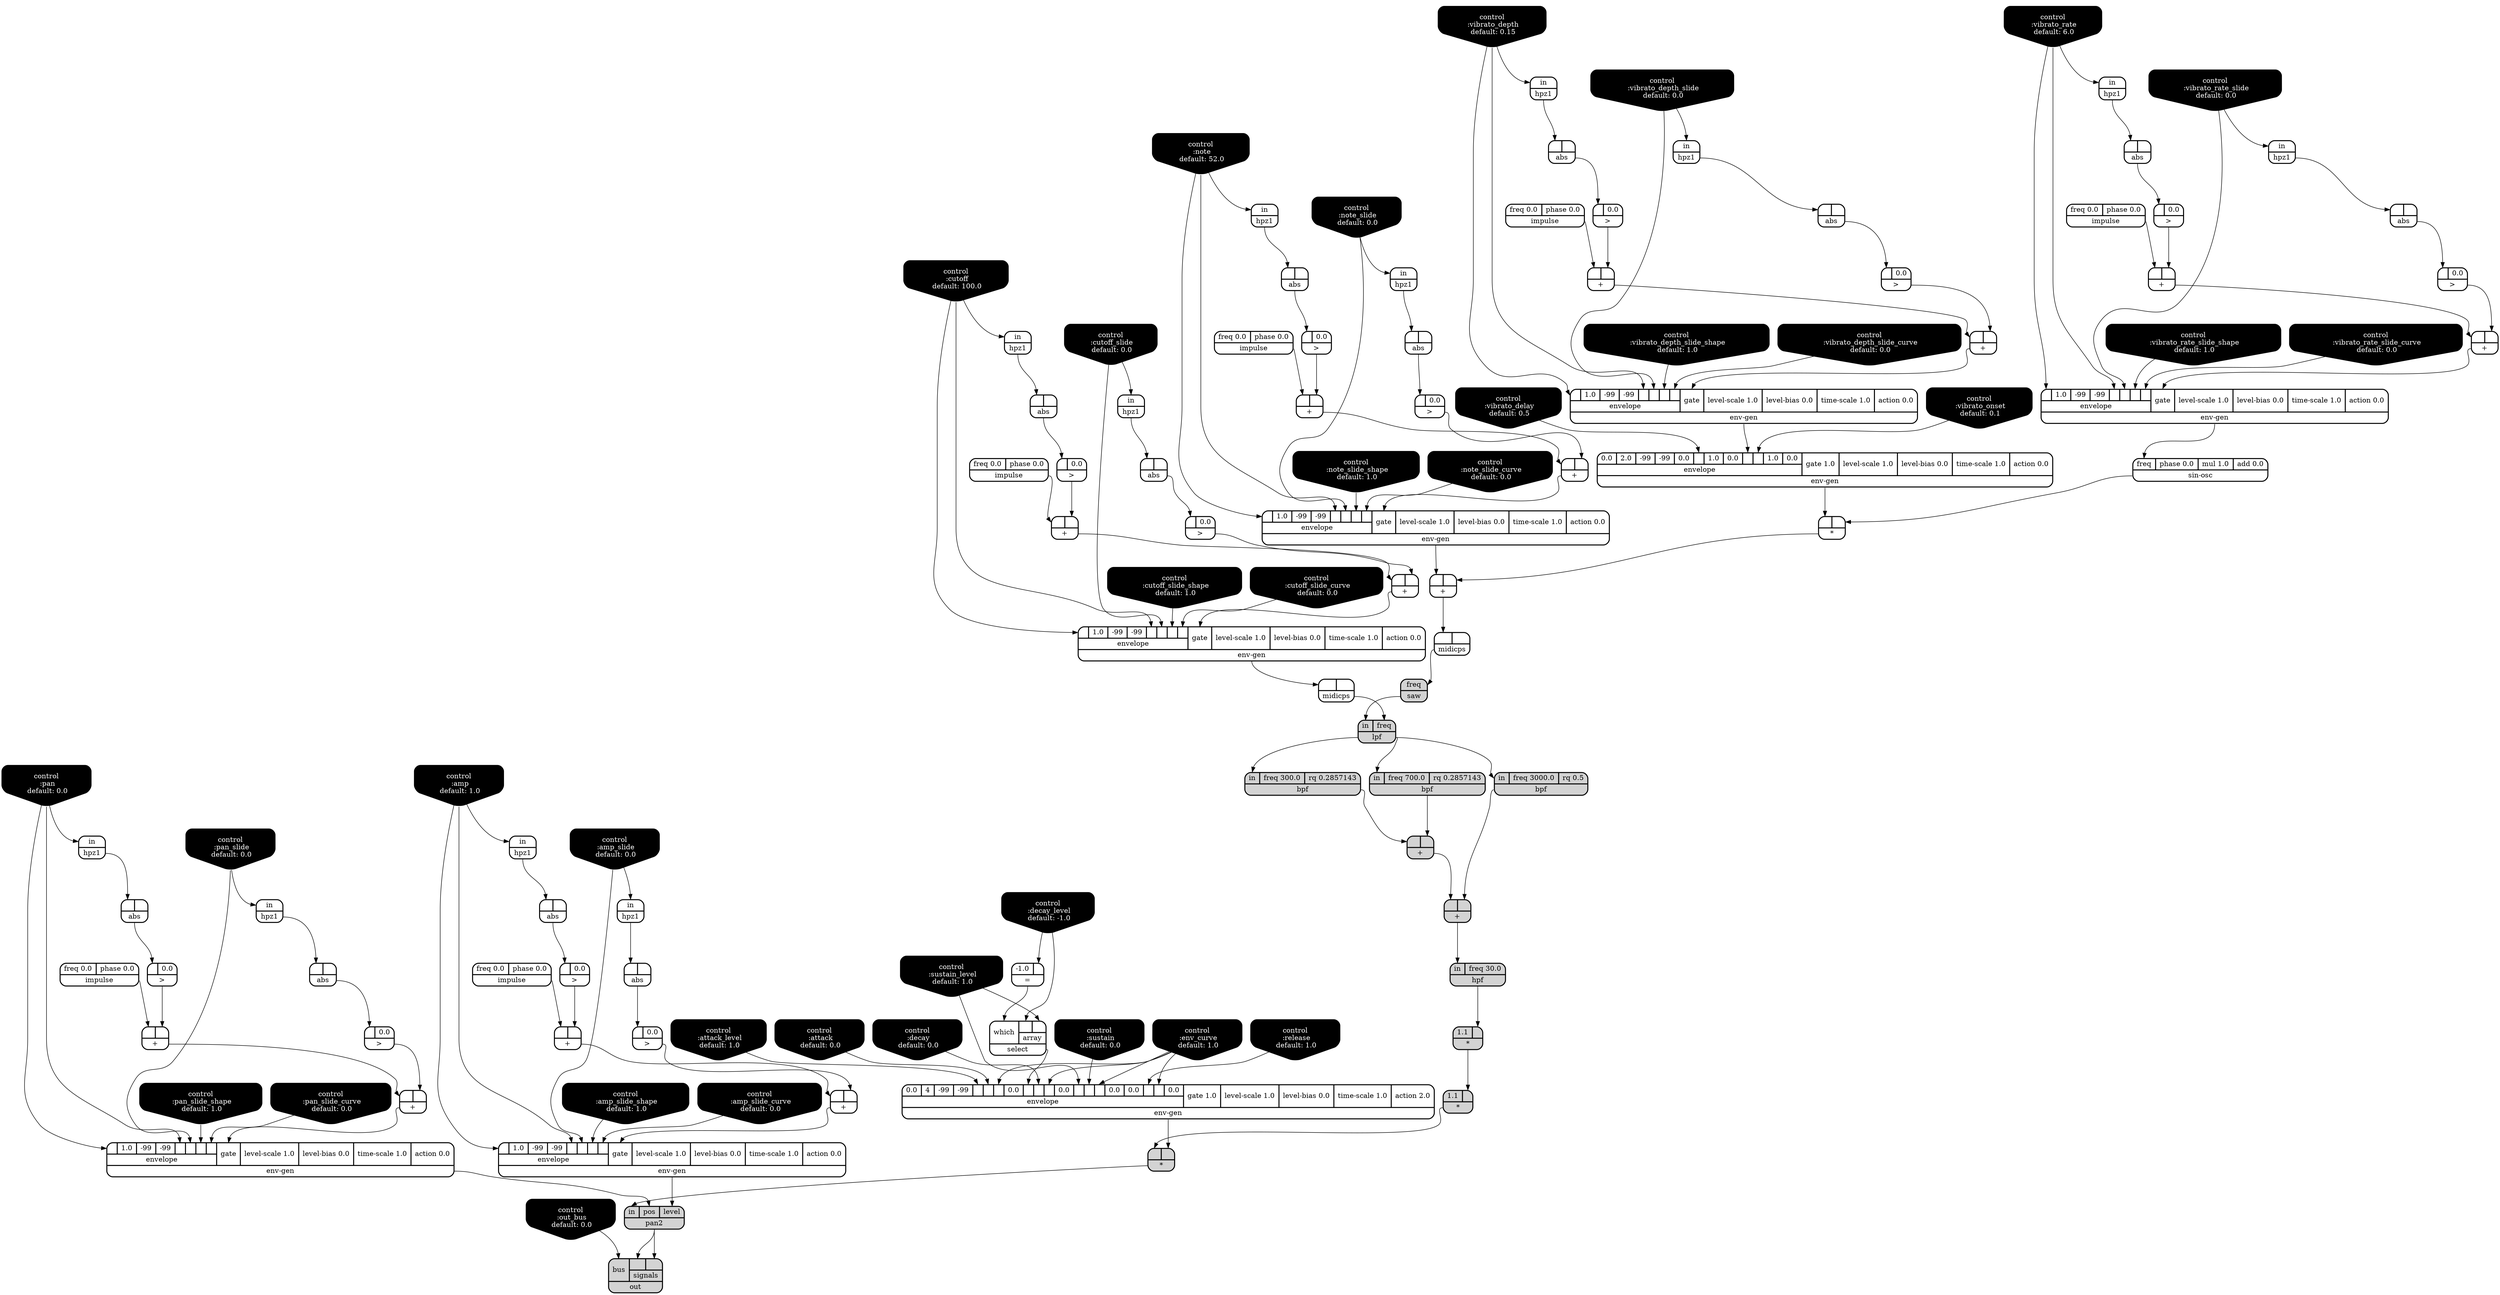digraph synthdef {
67 [label = "{{ <a> |<b> } |<__UG_NAME__>* }" style="bold, rounded" shape=record rankdir=LR];
105 [label = "{{ <a> 1.1|<b> } |<__UG_NAME__>* }" style="filled, bold, rounded"  shape=record rankdir=LR];
106 [label = "{{ <a> 1.1|<b> } |<__UG_NAME__>* }" style="filled, bold, rounded"  shape=record rankdir=LR];
108 [label = "{{ <a> |<b> } |<__UG_NAME__>* }" style="filled, bold, rounded"  shape=record rankdir=LR];
45 [label = "{{ <a> |<b> } |<__UG_NAME__>+ }" style="bold, rounded" shape=record rankdir=LR];
49 [label = "{{ <a> |<b> } |<__UG_NAME__>+ }" style="bold, rounded" shape=record rankdir=LR];
55 [label = "{{ <a> |<b> } |<__UG_NAME__>+ }" style="bold, rounded" shape=record rankdir=LR];
57 [label = "{{ <a> |<b> } |<__UG_NAME__>+ }" style="bold, rounded" shape=record rankdir=LR];
61 [label = "{{ <a> |<b> } |<__UG_NAME__>+ }" style="bold, rounded" shape=record rankdir=LR];
64 [label = "{{ <a> |<b> } |<__UG_NAME__>+ }" style="bold, rounded" shape=record rankdir=LR];
68 [label = "{{ <a> |<b> } |<__UG_NAME__>+ }" style="bold, rounded" shape=record rankdir=LR];
75 [label = "{{ <a> |<b> } |<__UG_NAME__>+ }" style="bold, rounded" shape=record rankdir=LR];
79 [label = "{{ <a> |<b> } |<__UG_NAME__>+ }" style="bold, rounded" shape=record rankdir=LR];
85 [label = "{{ <a> |<b> } |<__UG_NAME__>+ }" style="filled, bold, rounded"  shape=record rankdir=LR];
87 [label = "{{ <a> |<b> } |<__UG_NAME__>+ }" style="filled, bold, rounded"  shape=record rankdir=LR];
92 [label = "{{ <a> |<b> } |<__UG_NAME__>+ }" style="bold, rounded" shape=record rankdir=LR];
97 [label = "{{ <a> |<b> } |<__UG_NAME__>+ }" style="bold, rounded" shape=record rankdir=LR];
101 [label = "{{ <a> |<b> } |<__UG_NAME__>+ }" style="bold, rounded" shape=record rankdir=LR];
112 [label = "{{ <a> |<b> } |<__UG_NAME__>+ }" style="bold, rounded" shape=record rankdir=LR];
102 [label = "{{ <a> -1.0|<b> } |<__UG_NAME__>= }" style="bold, rounded" shape=record rankdir=LR];
40 [label = "{{ <a> |<b> 0.0} |<__UG_NAME__>\> }" style="bold, rounded" shape=record rankdir=LR];
44 [label = "{{ <a> |<b> 0.0} |<__UG_NAME__>\> }" style="bold, rounded" shape=record rankdir=LR];
48 [label = "{{ <a> |<b> 0.0} |<__UG_NAME__>\> }" style="bold, rounded" shape=record rankdir=LR];
54 [label = "{{ <a> |<b> 0.0} |<__UG_NAME__>\> }" style="bold, rounded" shape=record rankdir=LR];
56 [label = "{{ <a> |<b> 0.0} |<__UG_NAME__>\> }" style="bold, rounded" shape=record rankdir=LR];
63 [label = "{{ <a> |<b> 0.0} |<__UG_NAME__>\> }" style="bold, rounded" shape=record rankdir=LR];
74 [label = "{{ <a> |<b> 0.0} |<__UG_NAME__>\> }" style="bold, rounded" shape=record rankdir=LR];
78 [label = "{{ <a> |<b> 0.0} |<__UG_NAME__>\> }" style="bold, rounded" shape=record rankdir=LR];
91 [label = "{{ <a> |<b> 0.0} |<__UG_NAME__>\> }" style="bold, rounded" shape=record rankdir=LR];
96 [label = "{{ <a> |<b> 0.0} |<__UG_NAME__>\> }" style="bold, rounded" shape=record rankdir=LR];
100 [label = "{{ <a> |<b> 0.0} |<__UG_NAME__>\> }" style="bold, rounded" shape=record rankdir=LR];
111 [label = "{{ <a> |<b> 0.0} |<__UG_NAME__>\> }" style="bold, rounded" shape=record rankdir=LR];
36 [label = "{{ <a> |<b> } |<__UG_NAME__>abs }" style="bold, rounded" shape=record rankdir=LR];
39 [label = "{{ <a> |<b> } |<__UG_NAME__>abs }" style="bold, rounded" shape=record rankdir=LR];
43 [label = "{{ <a> |<b> } |<__UG_NAME__>abs }" style="bold, rounded" shape=record rankdir=LR];
47 [label = "{{ <a> |<b> } |<__UG_NAME__>abs }" style="bold, rounded" shape=record rankdir=LR];
53 [label = "{{ <a> |<b> } |<__UG_NAME__>abs }" style="bold, rounded" shape=record rankdir=LR];
62 [label = "{{ <a> |<b> } |<__UG_NAME__>abs }" style="bold, rounded" shape=record rankdir=LR];
73 [label = "{{ <a> |<b> } |<__UG_NAME__>abs }" style="bold, rounded" shape=record rankdir=LR];
77 [label = "{{ <a> |<b> } |<__UG_NAME__>abs }" style="bold, rounded" shape=record rankdir=LR];
90 [label = "{{ <a> |<b> } |<__UG_NAME__>abs }" style="bold, rounded" shape=record rankdir=LR];
95 [label = "{{ <a> |<b> } |<__UG_NAME__>abs }" style="bold, rounded" shape=record rankdir=LR];
99 [label = "{{ <a> |<b> } |<__UG_NAME__>abs }" style="bold, rounded" shape=record rankdir=LR];
110 [label = "{{ <a> |<b> } |<__UG_NAME__>abs }" style="bold, rounded" shape=record rankdir=LR];
83 [label = "{{ <in> in|<freq> freq 300.0|<rq> rq 0.2857143} |<__UG_NAME__>bpf }" style="filled, bold, rounded"  shape=record rankdir=LR];
84 [label = "{{ <in> in|<freq> freq 700.0|<rq> rq 0.2857143} |<__UG_NAME__>bpf }" style="filled, bold, rounded"  shape=record rankdir=LR];
86 [label = "{{ <in> in|<freq> freq 3000.0|<rq> rq 0.5} |<__UG_NAME__>bpf }" style="filled, bold, rounded"  shape=record rankdir=LR];
0 [label = "control
 :note
 default: 52.0" shape=invhouse style="rounded, filled, bold" fillcolor=black fontcolor=white ]; 
1 [label = "control
 :note_slide
 default: 0.0" shape=invhouse style="rounded, filled, bold" fillcolor=black fontcolor=white ]; 
2 [label = "control
 :note_slide_shape
 default: 1.0" shape=invhouse style="rounded, filled, bold" fillcolor=black fontcolor=white ]; 
3 [label = "control
 :note_slide_curve
 default: 0.0" shape=invhouse style="rounded, filled, bold" fillcolor=black fontcolor=white ]; 
4 [label = "control
 :amp
 default: 1.0" shape=invhouse style="rounded, filled, bold" fillcolor=black fontcolor=white ]; 
5 [label = "control
 :amp_slide
 default: 0.0" shape=invhouse style="rounded, filled, bold" fillcolor=black fontcolor=white ]; 
6 [label = "control
 :amp_slide_shape
 default: 1.0" shape=invhouse style="rounded, filled, bold" fillcolor=black fontcolor=white ]; 
7 [label = "control
 :amp_slide_curve
 default: 0.0" shape=invhouse style="rounded, filled, bold" fillcolor=black fontcolor=white ]; 
8 [label = "control
 :pan
 default: 0.0" shape=invhouse style="rounded, filled, bold" fillcolor=black fontcolor=white ]; 
9 [label = "control
 :pan_slide
 default: 0.0" shape=invhouse style="rounded, filled, bold" fillcolor=black fontcolor=white ]; 
10 [label = "control
 :pan_slide_shape
 default: 1.0" shape=invhouse style="rounded, filled, bold" fillcolor=black fontcolor=white ]; 
11 [label = "control
 :pan_slide_curve
 default: 0.0" shape=invhouse style="rounded, filled, bold" fillcolor=black fontcolor=white ]; 
12 [label = "control
 :attack
 default: 0.0" shape=invhouse style="rounded, filled, bold" fillcolor=black fontcolor=white ]; 
13 [label = "control
 :decay
 default: 0.0" shape=invhouse style="rounded, filled, bold" fillcolor=black fontcolor=white ]; 
14 [label = "control
 :sustain
 default: 0.0" shape=invhouse style="rounded, filled, bold" fillcolor=black fontcolor=white ]; 
15 [label = "control
 :release
 default: 1.0" shape=invhouse style="rounded, filled, bold" fillcolor=black fontcolor=white ]; 
16 [label = "control
 :attack_level
 default: 1.0" shape=invhouse style="rounded, filled, bold" fillcolor=black fontcolor=white ]; 
17 [label = "control
 :decay_level
 default: -1.0" shape=invhouse style="rounded, filled, bold" fillcolor=black fontcolor=white ]; 
18 [label = "control
 :sustain_level
 default: 1.0" shape=invhouse style="rounded, filled, bold" fillcolor=black fontcolor=white ]; 
19 [label = "control
 :env_curve
 default: 1.0" shape=invhouse style="rounded, filled, bold" fillcolor=black fontcolor=white ]; 
20 [label = "control
 :cutoff
 default: 100.0" shape=invhouse style="rounded, filled, bold" fillcolor=black fontcolor=white ]; 
21 [label = "control
 :cutoff_slide
 default: 0.0" shape=invhouse style="rounded, filled, bold" fillcolor=black fontcolor=white ]; 
22 [label = "control
 :cutoff_slide_shape
 default: 1.0" shape=invhouse style="rounded, filled, bold" fillcolor=black fontcolor=white ]; 
23 [label = "control
 :cutoff_slide_curve
 default: 0.0" shape=invhouse style="rounded, filled, bold" fillcolor=black fontcolor=white ]; 
24 [label = "control
 :vibrato_rate
 default: 6.0" shape=invhouse style="rounded, filled, bold" fillcolor=black fontcolor=white ]; 
25 [label = "control
 :vibrato_rate_slide
 default: 0.0" shape=invhouse style="rounded, filled, bold" fillcolor=black fontcolor=white ]; 
26 [label = "control
 :vibrato_rate_slide_shape
 default: 1.0" shape=invhouse style="rounded, filled, bold" fillcolor=black fontcolor=white ]; 
27 [label = "control
 :vibrato_rate_slide_curve
 default: 0.0" shape=invhouse style="rounded, filled, bold" fillcolor=black fontcolor=white ]; 
28 [label = "control
 :vibrato_depth
 default: 0.15" shape=invhouse style="rounded, filled, bold" fillcolor=black fontcolor=white ]; 
29 [label = "control
 :vibrato_depth_slide
 default: 0.0" shape=invhouse style="rounded, filled, bold" fillcolor=black fontcolor=white ]; 
30 [label = "control
 :vibrato_depth_slide_shape
 default: 1.0" shape=invhouse style="rounded, filled, bold" fillcolor=black fontcolor=white ]; 
31 [label = "control
 :vibrato_depth_slide_curve
 default: 0.0" shape=invhouse style="rounded, filled, bold" fillcolor=black fontcolor=white ]; 
32 [label = "control
 :vibrato_delay
 default: 0.5" shape=invhouse style="rounded, filled, bold" fillcolor=black fontcolor=white ]; 
33 [label = "control
 :vibrato_onset
 default: 0.1" shape=invhouse style="rounded, filled, bold" fillcolor=black fontcolor=white ]; 
34 [label = "control
 :out_bus
 default: 0.0" shape=invhouse style="rounded, filled, bold" fillcolor=black fontcolor=white ]; 
50 [label = "{{ {{<envelope___control___0>|1.0|-99|-99|<envelope___control___4>|<envelope___control___5>|<envelope___control___6>|<envelope___control___7>}|envelope}|<gate> gate|<level____scale> level-scale 1.0|<level____bias> level-bias 0.0|<time____scale> time-scale 1.0|<action> action 0.0} |<__UG_NAME__>env-gen }" style="bold, rounded" shape=record rankdir=LR];
58 [label = "{{ {{<envelope___control___0>|1.0|-99|-99|<envelope___control___4>|<envelope___control___5>|<envelope___control___6>|<envelope___control___7>}|envelope}|<gate> gate|<level____scale> level-scale 1.0|<level____bias> level-bias 0.0|<time____scale> time-scale 1.0|<action> action 0.0} |<__UG_NAME__>env-gen }" style="bold, rounded" shape=record rankdir=LR];
59 [label = "{{ {{0.0|2.0|-99|-99|0.0|<envelope___control___5>|1.0|0.0|<envelope___env____gen___8>|<envelope___control___9>|1.0|0.0}|envelope}|<gate> gate 1.0|<level____scale> level-scale 1.0|<level____bias> level-bias 0.0|<time____scale> time-scale 1.0|<action> action 0.0} |<__UG_NAME__>env-gen }" style="bold, rounded" shape=record rankdir=LR];
65 [label = "{{ {{<envelope___control___0>|1.0|-99|-99|<envelope___control___4>|<envelope___control___5>|<envelope___control___6>|<envelope___control___7>}|envelope}|<gate> gate|<level____scale> level-scale 1.0|<level____bias> level-bias 0.0|<time____scale> time-scale 1.0|<action> action 0.0} |<__UG_NAME__>env-gen }" style="bold, rounded" shape=record rankdir=LR];
80 [label = "{{ {{<envelope___control___0>|1.0|-99|-99|<envelope___control___4>|<envelope___control___5>|<envelope___control___6>|<envelope___control___7>}|envelope}|<gate> gate|<level____scale> level-scale 1.0|<level____bias> level-bias 0.0|<time____scale> time-scale 1.0|<action> action 0.0} |<__UG_NAME__>env-gen }" style="bold, rounded" shape=record rankdir=LR];
107 [label = "{{ {{0.0|4|-99|-99|<envelope___control___4>|<envelope___control___5>|<envelope___control___6>|0.0|<envelope___select___8>|<envelope___control___9>|<envelope___control___10>|0.0|<envelope___control___12>|<envelope___control___13>|<envelope___control___14>|0.0|0.0|<envelope___control___17>|<envelope___control___18>|0.0}|envelope}|<gate> gate 1.0|<level____scale> level-scale 1.0|<level____bias> level-bias 0.0|<time____scale> time-scale 1.0|<action> action 2.0} |<__UG_NAME__>env-gen }" style="bold, rounded" shape=record rankdir=LR];
113 [label = "{{ {{<envelope___control___0>|1.0|-99|-99|<envelope___control___4>|<envelope___control___5>|<envelope___control___6>|<envelope___control___7>}|envelope}|<gate> gate|<level____scale> level-scale 1.0|<level____bias> level-bias 0.0|<time____scale> time-scale 1.0|<action> action 0.0} |<__UG_NAME__>env-gen }" style="bold, rounded" shape=record rankdir=LR];
114 [label = "{{ {{<envelope___control___0>|1.0|-99|-99|<envelope___control___4>|<envelope___control___5>|<envelope___control___6>|<envelope___control___7>}|envelope}|<gate> gate|<level____scale> level-scale 1.0|<level____bias> level-bias 0.0|<time____scale> time-scale 1.0|<action> action 0.0} |<__UG_NAME__>env-gen }" style="bold, rounded" shape=record rankdir=LR];
104 [label = "{{ <in> in|<freq> freq 30.0} |<__UG_NAME__>hpf }" style="filled, bold, rounded"  shape=record rankdir=LR];
35 [label = "{{ <in> in} |<__UG_NAME__>hpz1 }" style="bold, rounded" shape=record rankdir=LR];
37 [label = "{{ <in> in} |<__UG_NAME__>hpz1 }" style="bold, rounded" shape=record rankdir=LR];
38 [label = "{{ <in> in} |<__UG_NAME__>hpz1 }" style="bold, rounded" shape=record rankdir=LR];
42 [label = "{{ <in> in} |<__UG_NAME__>hpz1 }" style="bold, rounded" shape=record rankdir=LR];
46 [label = "{{ <in> in} |<__UG_NAME__>hpz1 }" style="bold, rounded" shape=record rankdir=LR];
52 [label = "{{ <in> in} |<__UG_NAME__>hpz1 }" style="bold, rounded" shape=record rankdir=LR];
72 [label = "{{ <in> in} |<__UG_NAME__>hpz1 }" style="bold, rounded" shape=record rankdir=LR];
76 [label = "{{ <in> in} |<__UG_NAME__>hpz1 }" style="bold, rounded" shape=record rankdir=LR];
89 [label = "{{ <in> in} |<__UG_NAME__>hpz1 }" style="bold, rounded" shape=record rankdir=LR];
94 [label = "{{ <in> in} |<__UG_NAME__>hpz1 }" style="bold, rounded" shape=record rankdir=LR];
98 [label = "{{ <in> in} |<__UG_NAME__>hpz1 }" style="bold, rounded" shape=record rankdir=LR];
109 [label = "{{ <in> in} |<__UG_NAME__>hpz1 }" style="bold, rounded" shape=record rankdir=LR];
41 [label = "{{ <freq> freq 0.0|<phase> phase 0.0} |<__UG_NAME__>impulse }" style="bold, rounded" shape=record rankdir=LR];
51 [label = "{{ <freq> freq 0.0|<phase> phase 0.0} |<__UG_NAME__>impulse }" style="bold, rounded" shape=record rankdir=LR];
60 [label = "{{ <freq> freq 0.0|<phase> phase 0.0} |<__UG_NAME__>impulse }" style="bold, rounded" shape=record rankdir=LR];
71 [label = "{{ <freq> freq 0.0|<phase> phase 0.0} |<__UG_NAME__>impulse }" style="bold, rounded" shape=record rankdir=LR];
88 [label = "{{ <freq> freq 0.0|<phase> phase 0.0} |<__UG_NAME__>impulse }" style="bold, rounded" shape=record rankdir=LR];
93 [label = "{{ <freq> freq 0.0|<phase> phase 0.0} |<__UG_NAME__>impulse }" style="bold, rounded" shape=record rankdir=LR];
82 [label = "{{ <in> in|<freq> freq} |<__UG_NAME__>lpf }" style="filled, bold, rounded"  shape=record rankdir=LR];
69 [label = "{{ <a> |<b> } |<__UG_NAME__>midicps }" style="bold, rounded" shape=record rankdir=LR];
81 [label = "{{ <a> |<b> } |<__UG_NAME__>midicps }" style="bold, rounded" shape=record rankdir=LR];
116 [label = "{{ <bus> bus|{{<signals___pan2___0>|<signals___pan2___1>}|signals}} |<__UG_NAME__>out }" style="filled, bold, rounded"  shape=record rankdir=LR];
115 [label = "{{ <in> in|<pos> pos|<level> level} |<__UG_NAME__>pan2 }" style="filled, bold, rounded"  shape=record rankdir=LR];
70 [label = "{{ <freq> freq} |<__UG_NAME__>saw }" style="filled, bold, rounded"  shape=record rankdir=LR];
103 [label = "{{ <which> which|{{<array___control___0>|<array___control___1>}|array}} |<__UG_NAME__>select }" style="bold, rounded" shape=record rankdir=LR];
66 [label = "{{ <freq> freq|<phase> phase 0.0|<mul> mul 1.0|<add> add 0.0} |<__UG_NAME__>sin-osc }" style="bold, rounded" shape=record rankdir=LR];

66:__UG_NAME__ -> 67:b ;
59:__UG_NAME__ -> 67:a ;
104:__UG_NAME__ -> 105:b ;
105:__UG_NAME__ -> 106:b ;
107:__UG_NAME__ -> 108:b ;
106:__UG_NAME__ -> 108:a ;
44:__UG_NAME__ -> 45:b ;
41:__UG_NAME__ -> 45:a ;
48:__UG_NAME__ -> 49:b ;
45:__UG_NAME__ -> 49:a ;
54:__UG_NAME__ -> 55:b ;
51:__UG_NAME__ -> 55:a ;
56:__UG_NAME__ -> 57:b ;
55:__UG_NAME__ -> 57:a ;
40:__UG_NAME__ -> 61:b ;
60:__UG_NAME__ -> 61:a ;
63:__UG_NAME__ -> 64:b ;
61:__UG_NAME__ -> 64:a ;
67:__UG_NAME__ -> 68:b ;
50:__UG_NAME__ -> 68:a ;
74:__UG_NAME__ -> 75:b ;
71:__UG_NAME__ -> 75:a ;
78:__UG_NAME__ -> 79:b ;
75:__UG_NAME__ -> 79:a ;
84:__UG_NAME__ -> 85:b ;
83:__UG_NAME__ -> 85:a ;
86:__UG_NAME__ -> 87:b ;
85:__UG_NAME__ -> 87:a ;
91:__UG_NAME__ -> 92:b ;
88:__UG_NAME__ -> 92:a ;
96:__UG_NAME__ -> 97:b ;
93:__UG_NAME__ -> 97:a ;
100:__UG_NAME__ -> 101:b ;
97:__UG_NAME__ -> 101:a ;
111:__UG_NAME__ -> 112:b ;
92:__UG_NAME__ -> 112:a ;
17:__UG_NAME__ -> 102:b ;
39:__UG_NAME__ -> 40:a ;
43:__UG_NAME__ -> 44:a ;
47:__UG_NAME__ -> 48:a ;
53:__UG_NAME__ -> 54:a ;
36:__UG_NAME__ -> 56:a ;
62:__UG_NAME__ -> 63:a ;
73:__UG_NAME__ -> 74:a ;
77:__UG_NAME__ -> 78:a ;
90:__UG_NAME__ -> 91:a ;
95:__UG_NAME__ -> 96:a ;
99:__UG_NAME__ -> 100:a ;
110:__UG_NAME__ -> 111:a ;
35:__UG_NAME__ -> 36:a ;
38:__UG_NAME__ -> 39:a ;
42:__UG_NAME__ -> 43:a ;
46:__UG_NAME__ -> 47:a ;
52:__UG_NAME__ -> 53:a ;
37:__UG_NAME__ -> 62:a ;
72:__UG_NAME__ -> 73:a ;
76:__UG_NAME__ -> 77:a ;
89:__UG_NAME__ -> 90:a ;
94:__UG_NAME__ -> 95:a ;
98:__UG_NAME__ -> 99:a ;
109:__UG_NAME__ -> 110:a ;
82:__UG_NAME__ -> 83:in ;
82:__UG_NAME__ -> 84:in ;
82:__UG_NAME__ -> 86:in ;
49:__UG_NAME__ -> 50:gate ;
0:__UG_NAME__ -> 50:envelope___control___0 ;
0:__UG_NAME__ -> 50:envelope___control___4 ;
1:__UG_NAME__ -> 50:envelope___control___5 ;
2:__UG_NAME__ -> 50:envelope___control___6 ;
3:__UG_NAME__ -> 50:envelope___control___7 ;
57:__UG_NAME__ -> 58:gate ;
28:__UG_NAME__ -> 58:envelope___control___0 ;
28:__UG_NAME__ -> 58:envelope___control___4 ;
29:__UG_NAME__ -> 58:envelope___control___5 ;
30:__UG_NAME__ -> 58:envelope___control___6 ;
31:__UG_NAME__ -> 58:envelope___control___7 ;
32:__UG_NAME__ -> 59:envelope___control___5 ;
58:__UG_NAME__ -> 59:envelope___env____gen___8 ;
33:__UG_NAME__ -> 59:envelope___control___9 ;
64:__UG_NAME__ -> 65:gate ;
24:__UG_NAME__ -> 65:envelope___control___0 ;
24:__UG_NAME__ -> 65:envelope___control___4 ;
25:__UG_NAME__ -> 65:envelope___control___5 ;
26:__UG_NAME__ -> 65:envelope___control___6 ;
27:__UG_NAME__ -> 65:envelope___control___7 ;
79:__UG_NAME__ -> 80:gate ;
20:__UG_NAME__ -> 80:envelope___control___0 ;
20:__UG_NAME__ -> 80:envelope___control___4 ;
21:__UG_NAME__ -> 80:envelope___control___5 ;
22:__UG_NAME__ -> 80:envelope___control___6 ;
23:__UG_NAME__ -> 80:envelope___control___7 ;
16:__UG_NAME__ -> 107:envelope___control___4 ;
12:__UG_NAME__ -> 107:envelope___control___5 ;
19:__UG_NAME__ -> 107:envelope___control___6 ;
103:__UG_NAME__ -> 107:envelope___select___8 ;
13:__UG_NAME__ -> 107:envelope___control___9 ;
19:__UG_NAME__ -> 107:envelope___control___10 ;
18:__UG_NAME__ -> 107:envelope___control___12 ;
14:__UG_NAME__ -> 107:envelope___control___13 ;
19:__UG_NAME__ -> 107:envelope___control___14 ;
15:__UG_NAME__ -> 107:envelope___control___17 ;
19:__UG_NAME__ -> 107:envelope___control___18 ;
101:__UG_NAME__ -> 113:gate ;
8:__UG_NAME__ -> 113:envelope___control___0 ;
8:__UG_NAME__ -> 113:envelope___control___4 ;
9:__UG_NAME__ -> 113:envelope___control___5 ;
10:__UG_NAME__ -> 113:envelope___control___6 ;
11:__UG_NAME__ -> 113:envelope___control___7 ;
112:__UG_NAME__ -> 114:gate ;
4:__UG_NAME__ -> 114:envelope___control___0 ;
4:__UG_NAME__ -> 114:envelope___control___4 ;
5:__UG_NAME__ -> 114:envelope___control___5 ;
6:__UG_NAME__ -> 114:envelope___control___6 ;
7:__UG_NAME__ -> 114:envelope___control___7 ;
87:__UG_NAME__ -> 104:in ;
29:__UG_NAME__ -> 35:in ;
25:__UG_NAME__ -> 37:in ;
24:__UG_NAME__ -> 38:in ;
0:__UG_NAME__ -> 42:in ;
1:__UG_NAME__ -> 46:in ;
28:__UG_NAME__ -> 52:in ;
20:__UG_NAME__ -> 72:in ;
21:__UG_NAME__ -> 76:in ;
4:__UG_NAME__ -> 89:in ;
8:__UG_NAME__ -> 94:in ;
9:__UG_NAME__ -> 98:in ;
5:__UG_NAME__ -> 109:in ;
81:__UG_NAME__ -> 82:freq ;
70:__UG_NAME__ -> 82:in ;
68:__UG_NAME__ -> 69:a ;
80:__UG_NAME__ -> 81:a ;
115:__UG_NAME__ -> 116:signals___pan2___0 ;
115:__UG_NAME__ -> 116:signals___pan2___1 ;
34:__UG_NAME__ -> 116:bus ;
114:__UG_NAME__ -> 115:level ;
113:__UG_NAME__ -> 115:pos ;
108:__UG_NAME__ -> 115:in ;
69:__UG_NAME__ -> 70:freq ;
17:__UG_NAME__ -> 103:array___control___0 ;
18:__UG_NAME__ -> 103:array___control___1 ;
102:__UG_NAME__ -> 103:which ;
65:__UG_NAME__ -> 66:freq ;

}